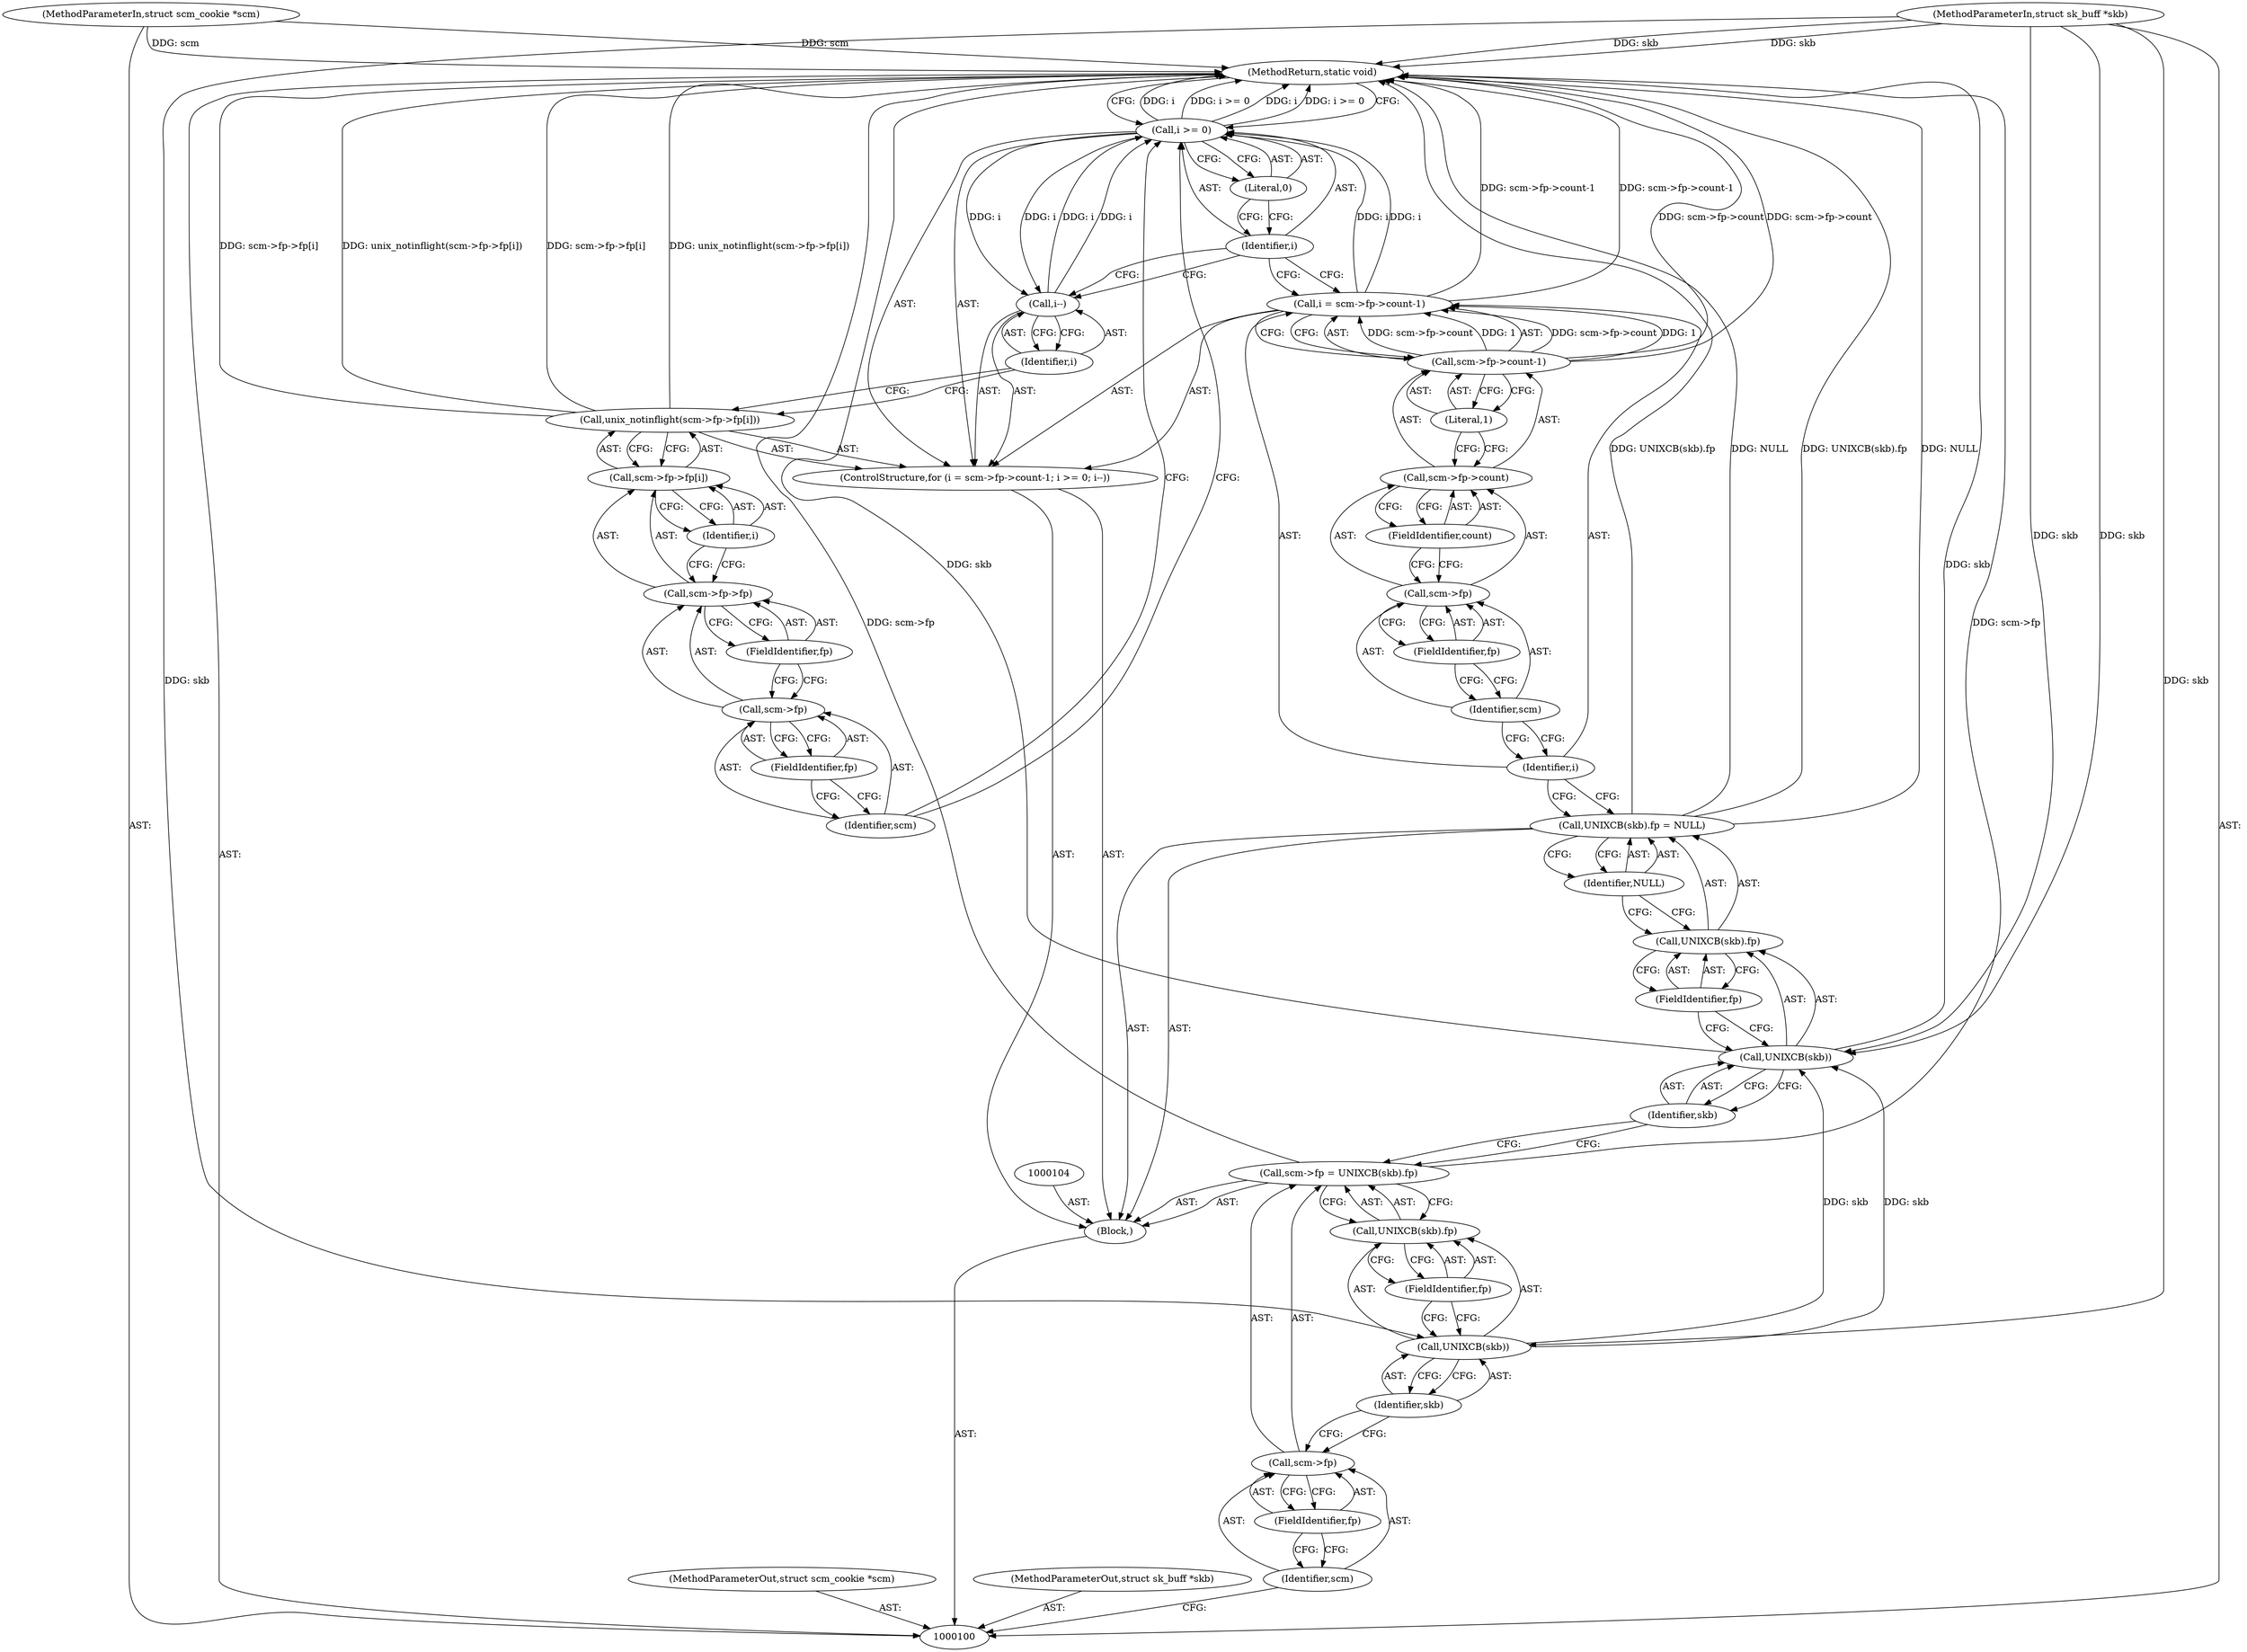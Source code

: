 digraph "1_linux_415e3d3e90ce9e18727e8843ae343eda5a58fad6_3" {
"1000142" [label="(MethodReturn,static void)"];
"1000101" [label="(MethodParameterIn,struct scm_cookie *scm)"];
"1000192" [label="(MethodParameterOut,struct scm_cookie *scm)"];
"1000102" [label="(MethodParameterIn,struct sk_buff *skb)"];
"1000193" [label="(MethodParameterOut,struct sk_buff *skb)"];
"1000103" [label="(Block,)"];
"1000105" [label="(Call,scm->fp = UNIXCB(skb).fp)"];
"1000106" [label="(Call,scm->fp)"];
"1000107" [label="(Identifier,scm)"];
"1000109" [label="(Call,UNIXCB(skb).fp)"];
"1000110" [label="(Call,UNIXCB(skb))"];
"1000111" [label="(Identifier,skb)"];
"1000112" [label="(FieldIdentifier,fp)"];
"1000108" [label="(FieldIdentifier,fp)"];
"1000117" [label="(FieldIdentifier,fp)"];
"1000118" [label="(Identifier,NULL)"];
"1000113" [label="(Call,UNIXCB(skb).fp = NULL)"];
"1000114" [label="(Call,UNIXCB(skb).fp)"];
"1000115" [label="(Call,UNIXCB(skb))"];
"1000116" [label="(Identifier,skb)"];
"1000122" [label="(Call,scm->fp->count-1)"];
"1000123" [label="(Call,scm->fp->count)"];
"1000124" [label="(Call,scm->fp)"];
"1000125" [label="(Identifier,scm)"];
"1000126" [label="(FieldIdentifier,fp)"];
"1000119" [label="(ControlStructure,for (i = scm->fp->count-1; i >= 0; i--))"];
"1000127" [label="(FieldIdentifier,count)"];
"1000128" [label="(Literal,1)"];
"1000129" [label="(Call,i >= 0)"];
"1000130" [label="(Identifier,i)"];
"1000131" [label="(Literal,0)"];
"1000132" [label="(Call,i--)"];
"1000133" [label="(Identifier,i)"];
"1000120" [label="(Call,i = scm->fp->count-1)"];
"1000121" [label="(Identifier,i)"];
"1000135" [label="(Call,scm->fp->fp[i])"];
"1000136" [label="(Call,scm->fp->fp)"];
"1000137" [label="(Call,scm->fp)"];
"1000138" [label="(Identifier,scm)"];
"1000134" [label="(Call,unix_notinflight(scm->fp->fp[i]))"];
"1000139" [label="(FieldIdentifier,fp)"];
"1000140" [label="(FieldIdentifier,fp)"];
"1000141" [label="(Identifier,i)"];
"1000142" -> "1000100"  [label="AST: "];
"1000142" -> "1000129"  [label="CFG: "];
"1000129" -> "1000142"  [label="DDG: i"];
"1000129" -> "1000142"  [label="DDG: i >= 0"];
"1000113" -> "1000142"  [label="DDG: UNIXCB(skb).fp"];
"1000113" -> "1000142"  [label="DDG: NULL"];
"1000102" -> "1000142"  [label="DDG: skb"];
"1000120" -> "1000142"  [label="DDG: scm->fp->count-1"];
"1000115" -> "1000142"  [label="DDG: skb"];
"1000105" -> "1000142"  [label="DDG: scm->fp"];
"1000122" -> "1000142"  [label="DDG: scm->fp->count"];
"1000134" -> "1000142"  [label="DDG: unix_notinflight(scm->fp->fp[i])"];
"1000134" -> "1000142"  [label="DDG: scm->fp->fp[i]"];
"1000101" -> "1000142"  [label="DDG: scm"];
"1000101" -> "1000100"  [label="AST: "];
"1000101" -> "1000142"  [label="DDG: scm"];
"1000192" -> "1000100"  [label="AST: "];
"1000102" -> "1000100"  [label="AST: "];
"1000102" -> "1000142"  [label="DDG: skb"];
"1000102" -> "1000110"  [label="DDG: skb"];
"1000102" -> "1000115"  [label="DDG: skb"];
"1000193" -> "1000100"  [label="AST: "];
"1000103" -> "1000100"  [label="AST: "];
"1000104" -> "1000103"  [label="AST: "];
"1000105" -> "1000103"  [label="AST: "];
"1000113" -> "1000103"  [label="AST: "];
"1000119" -> "1000103"  [label="AST: "];
"1000105" -> "1000103"  [label="AST: "];
"1000105" -> "1000109"  [label="CFG: "];
"1000106" -> "1000105"  [label="AST: "];
"1000109" -> "1000105"  [label="AST: "];
"1000116" -> "1000105"  [label="CFG: "];
"1000105" -> "1000142"  [label="DDG: scm->fp"];
"1000106" -> "1000105"  [label="AST: "];
"1000106" -> "1000108"  [label="CFG: "];
"1000107" -> "1000106"  [label="AST: "];
"1000108" -> "1000106"  [label="AST: "];
"1000111" -> "1000106"  [label="CFG: "];
"1000107" -> "1000106"  [label="AST: "];
"1000107" -> "1000100"  [label="CFG: "];
"1000108" -> "1000107"  [label="CFG: "];
"1000109" -> "1000105"  [label="AST: "];
"1000109" -> "1000112"  [label="CFG: "];
"1000110" -> "1000109"  [label="AST: "];
"1000112" -> "1000109"  [label="AST: "];
"1000105" -> "1000109"  [label="CFG: "];
"1000110" -> "1000109"  [label="AST: "];
"1000110" -> "1000111"  [label="CFG: "];
"1000111" -> "1000110"  [label="AST: "];
"1000112" -> "1000110"  [label="CFG: "];
"1000102" -> "1000110"  [label="DDG: skb"];
"1000110" -> "1000115"  [label="DDG: skb"];
"1000111" -> "1000110"  [label="AST: "];
"1000111" -> "1000106"  [label="CFG: "];
"1000110" -> "1000111"  [label="CFG: "];
"1000112" -> "1000109"  [label="AST: "];
"1000112" -> "1000110"  [label="CFG: "];
"1000109" -> "1000112"  [label="CFG: "];
"1000108" -> "1000106"  [label="AST: "];
"1000108" -> "1000107"  [label="CFG: "];
"1000106" -> "1000108"  [label="CFG: "];
"1000117" -> "1000114"  [label="AST: "];
"1000117" -> "1000115"  [label="CFG: "];
"1000114" -> "1000117"  [label="CFG: "];
"1000118" -> "1000113"  [label="AST: "];
"1000118" -> "1000114"  [label="CFG: "];
"1000113" -> "1000118"  [label="CFG: "];
"1000113" -> "1000103"  [label="AST: "];
"1000113" -> "1000118"  [label="CFG: "];
"1000114" -> "1000113"  [label="AST: "];
"1000118" -> "1000113"  [label="AST: "];
"1000121" -> "1000113"  [label="CFG: "];
"1000113" -> "1000142"  [label="DDG: UNIXCB(skb).fp"];
"1000113" -> "1000142"  [label="DDG: NULL"];
"1000114" -> "1000113"  [label="AST: "];
"1000114" -> "1000117"  [label="CFG: "];
"1000115" -> "1000114"  [label="AST: "];
"1000117" -> "1000114"  [label="AST: "];
"1000118" -> "1000114"  [label="CFG: "];
"1000115" -> "1000114"  [label="AST: "];
"1000115" -> "1000116"  [label="CFG: "];
"1000116" -> "1000115"  [label="AST: "];
"1000117" -> "1000115"  [label="CFG: "];
"1000115" -> "1000142"  [label="DDG: skb"];
"1000110" -> "1000115"  [label="DDG: skb"];
"1000102" -> "1000115"  [label="DDG: skb"];
"1000116" -> "1000115"  [label="AST: "];
"1000116" -> "1000105"  [label="CFG: "];
"1000115" -> "1000116"  [label="CFG: "];
"1000122" -> "1000120"  [label="AST: "];
"1000122" -> "1000128"  [label="CFG: "];
"1000123" -> "1000122"  [label="AST: "];
"1000128" -> "1000122"  [label="AST: "];
"1000120" -> "1000122"  [label="CFG: "];
"1000122" -> "1000142"  [label="DDG: scm->fp->count"];
"1000122" -> "1000120"  [label="DDG: scm->fp->count"];
"1000122" -> "1000120"  [label="DDG: 1"];
"1000123" -> "1000122"  [label="AST: "];
"1000123" -> "1000127"  [label="CFG: "];
"1000124" -> "1000123"  [label="AST: "];
"1000127" -> "1000123"  [label="AST: "];
"1000128" -> "1000123"  [label="CFG: "];
"1000124" -> "1000123"  [label="AST: "];
"1000124" -> "1000126"  [label="CFG: "];
"1000125" -> "1000124"  [label="AST: "];
"1000126" -> "1000124"  [label="AST: "];
"1000127" -> "1000124"  [label="CFG: "];
"1000125" -> "1000124"  [label="AST: "];
"1000125" -> "1000121"  [label="CFG: "];
"1000126" -> "1000125"  [label="CFG: "];
"1000126" -> "1000124"  [label="AST: "];
"1000126" -> "1000125"  [label="CFG: "];
"1000124" -> "1000126"  [label="CFG: "];
"1000119" -> "1000103"  [label="AST: "];
"1000120" -> "1000119"  [label="AST: "];
"1000129" -> "1000119"  [label="AST: "];
"1000132" -> "1000119"  [label="AST: "];
"1000134" -> "1000119"  [label="AST: "];
"1000127" -> "1000123"  [label="AST: "];
"1000127" -> "1000124"  [label="CFG: "];
"1000123" -> "1000127"  [label="CFG: "];
"1000128" -> "1000122"  [label="AST: "];
"1000128" -> "1000123"  [label="CFG: "];
"1000122" -> "1000128"  [label="CFG: "];
"1000129" -> "1000119"  [label="AST: "];
"1000129" -> "1000131"  [label="CFG: "];
"1000130" -> "1000129"  [label="AST: "];
"1000131" -> "1000129"  [label="AST: "];
"1000138" -> "1000129"  [label="CFG: "];
"1000142" -> "1000129"  [label="CFG: "];
"1000129" -> "1000142"  [label="DDG: i"];
"1000129" -> "1000142"  [label="DDG: i >= 0"];
"1000120" -> "1000129"  [label="DDG: i"];
"1000132" -> "1000129"  [label="DDG: i"];
"1000129" -> "1000132"  [label="DDG: i"];
"1000130" -> "1000129"  [label="AST: "];
"1000130" -> "1000120"  [label="CFG: "];
"1000130" -> "1000132"  [label="CFG: "];
"1000131" -> "1000130"  [label="CFG: "];
"1000131" -> "1000129"  [label="AST: "];
"1000131" -> "1000130"  [label="CFG: "];
"1000129" -> "1000131"  [label="CFG: "];
"1000132" -> "1000119"  [label="AST: "];
"1000132" -> "1000133"  [label="CFG: "];
"1000133" -> "1000132"  [label="AST: "];
"1000130" -> "1000132"  [label="CFG: "];
"1000132" -> "1000129"  [label="DDG: i"];
"1000129" -> "1000132"  [label="DDG: i"];
"1000133" -> "1000132"  [label="AST: "];
"1000133" -> "1000134"  [label="CFG: "];
"1000132" -> "1000133"  [label="CFG: "];
"1000120" -> "1000119"  [label="AST: "];
"1000120" -> "1000122"  [label="CFG: "];
"1000121" -> "1000120"  [label="AST: "];
"1000122" -> "1000120"  [label="AST: "];
"1000130" -> "1000120"  [label="CFG: "];
"1000120" -> "1000142"  [label="DDG: scm->fp->count-1"];
"1000122" -> "1000120"  [label="DDG: scm->fp->count"];
"1000122" -> "1000120"  [label="DDG: 1"];
"1000120" -> "1000129"  [label="DDG: i"];
"1000121" -> "1000120"  [label="AST: "];
"1000121" -> "1000113"  [label="CFG: "];
"1000125" -> "1000121"  [label="CFG: "];
"1000135" -> "1000134"  [label="AST: "];
"1000135" -> "1000141"  [label="CFG: "];
"1000136" -> "1000135"  [label="AST: "];
"1000141" -> "1000135"  [label="AST: "];
"1000134" -> "1000135"  [label="CFG: "];
"1000136" -> "1000135"  [label="AST: "];
"1000136" -> "1000140"  [label="CFG: "];
"1000137" -> "1000136"  [label="AST: "];
"1000140" -> "1000136"  [label="AST: "];
"1000141" -> "1000136"  [label="CFG: "];
"1000137" -> "1000136"  [label="AST: "];
"1000137" -> "1000139"  [label="CFG: "];
"1000138" -> "1000137"  [label="AST: "];
"1000139" -> "1000137"  [label="AST: "];
"1000140" -> "1000137"  [label="CFG: "];
"1000138" -> "1000137"  [label="AST: "];
"1000138" -> "1000129"  [label="CFG: "];
"1000139" -> "1000138"  [label="CFG: "];
"1000134" -> "1000119"  [label="AST: "];
"1000134" -> "1000135"  [label="CFG: "];
"1000135" -> "1000134"  [label="AST: "];
"1000133" -> "1000134"  [label="CFG: "];
"1000134" -> "1000142"  [label="DDG: unix_notinflight(scm->fp->fp[i])"];
"1000134" -> "1000142"  [label="DDG: scm->fp->fp[i]"];
"1000139" -> "1000137"  [label="AST: "];
"1000139" -> "1000138"  [label="CFG: "];
"1000137" -> "1000139"  [label="CFG: "];
"1000140" -> "1000136"  [label="AST: "];
"1000140" -> "1000137"  [label="CFG: "];
"1000136" -> "1000140"  [label="CFG: "];
"1000141" -> "1000135"  [label="AST: "];
"1000141" -> "1000136"  [label="CFG: "];
"1000135" -> "1000141"  [label="CFG: "];
}
